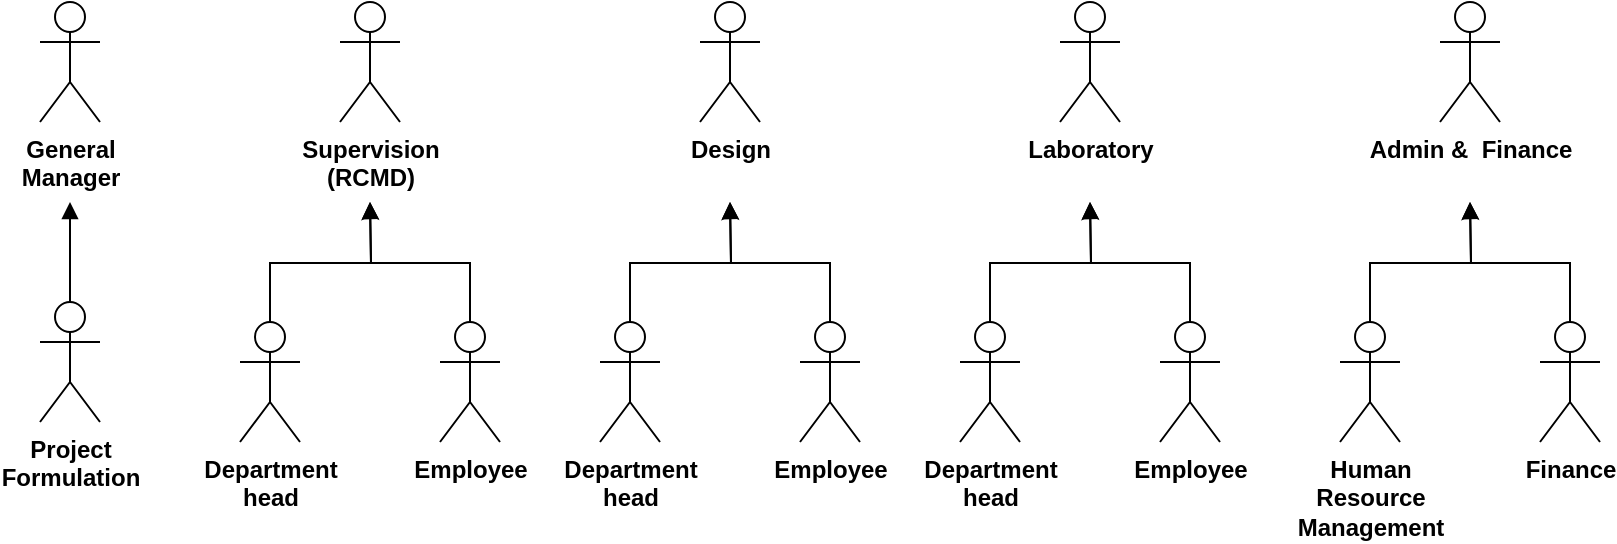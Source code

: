 <mxfile version="18.0.2" type="device"><diagram id="JUMqf-cq_sPAPfajqiwj" name="Page-1"><mxGraphModel dx="572" dy="925" grid="1" gridSize="10" guides="1" tooltips="1" connect="1" arrows="1" fold="1" page="1" pageScale="1" pageWidth="850" pageHeight="1100" math="0" shadow="0"><root><mxCell id="0"/><mxCell id="1" parent="0"/><mxCell id="I2Y7hFU6zMOtjKG3V7pW-8" value="General&lt;br&gt;Manager" style="shape=umlActor;verticalLabelPosition=bottom;labelBackgroundColor=#ffffff;verticalAlign=top;html=1;outlineConnect=0;fontStyle=1" vertex="1" parent="1"><mxGeometry x="1200" y="180" width="30" height="60" as="geometry"/></mxCell><mxCell id="I2Y7hFU6zMOtjKG3V7pW-9" style="edgeStyle=orthogonalEdgeStyle;rounded=0;orthogonalLoop=1;jettySize=auto;html=1;exitX=0.5;exitY=0;exitDx=0;exitDy=0;exitPerimeter=0;endArrow=block;endFill=1;" edge="1" parent="1" source="I2Y7hFU6zMOtjKG3V7pW-10"><mxGeometry relative="1" as="geometry"><mxPoint x="1215" y="280" as="targetPoint"/></mxGeometry></mxCell><mxCell id="I2Y7hFU6zMOtjKG3V7pW-10" value="Project&lt;br&gt;Formulation" style="shape=umlActor;verticalLabelPosition=bottom;labelBackgroundColor=#ffffff;verticalAlign=top;html=1;outlineConnect=0;fontStyle=1" vertex="1" parent="1"><mxGeometry x="1200" y="330" width="30" height="60" as="geometry"/></mxCell><mxCell id="I2Y7hFU6zMOtjKG3V7pW-50" value="Supervision&lt;br&gt;(RCMD)&lt;br&gt;" style="shape=umlActor;verticalLabelPosition=bottom;labelBackgroundColor=#ffffff;verticalAlign=top;html=1;outlineConnect=0;fontStyle=1" vertex="1" parent="1"><mxGeometry x="1350" y="180" width="30" height="60" as="geometry"/></mxCell><mxCell id="I2Y7hFU6zMOtjKG3V7pW-51" style="edgeStyle=orthogonalEdgeStyle;rounded=0;orthogonalLoop=1;jettySize=auto;html=1;exitX=0.5;exitY=0;exitDx=0;exitDy=0;exitPerimeter=0;endArrow=block;endFill=1;" edge="1" parent="1" source="I2Y7hFU6zMOtjKG3V7pW-52"><mxGeometry relative="1" as="geometry"><mxPoint x="1365" y="280" as="targetPoint"/></mxGeometry></mxCell><mxCell id="I2Y7hFU6zMOtjKG3V7pW-52" value="Department&lt;br&gt;head" style="shape=umlActor;verticalLabelPosition=bottom;labelBackgroundColor=#ffffff;verticalAlign=top;html=1;outlineConnect=0;fontStyle=1" vertex="1" parent="1"><mxGeometry x="1300" y="340" width="30" height="60" as="geometry"/></mxCell><mxCell id="I2Y7hFU6zMOtjKG3V7pW-53" style="edgeStyle=orthogonalEdgeStyle;rounded=0;orthogonalLoop=1;jettySize=auto;html=1;exitX=0.5;exitY=0;exitDx=0;exitDy=0;exitPerimeter=0;" edge="1" parent="1" source="I2Y7hFU6zMOtjKG3V7pW-54"><mxGeometry relative="1" as="geometry"><mxPoint x="1365" y="280" as="targetPoint"/></mxGeometry></mxCell><mxCell id="I2Y7hFU6zMOtjKG3V7pW-54" value="Employee" style="shape=umlActor;verticalLabelPosition=bottom;labelBackgroundColor=#ffffff;verticalAlign=top;html=1;outlineConnect=0;fontStyle=1" vertex="1" parent="1"><mxGeometry x="1400" y="340" width="30" height="60" as="geometry"/></mxCell><mxCell id="I2Y7hFU6zMOtjKG3V7pW-56" value="Design" style="shape=umlActor;verticalLabelPosition=bottom;labelBackgroundColor=#ffffff;verticalAlign=top;html=1;outlineConnect=0;fontStyle=1" vertex="1" parent="1"><mxGeometry x="1530" y="180" width="30" height="60" as="geometry"/></mxCell><mxCell id="I2Y7hFU6zMOtjKG3V7pW-57" style="edgeStyle=orthogonalEdgeStyle;rounded=0;orthogonalLoop=1;jettySize=auto;html=1;exitX=0.5;exitY=0;exitDx=0;exitDy=0;exitPerimeter=0;endArrow=block;endFill=1;" edge="1" parent="1" source="I2Y7hFU6zMOtjKG3V7pW-58"><mxGeometry relative="1" as="geometry"><mxPoint x="1545" y="280" as="targetPoint"/></mxGeometry></mxCell><mxCell id="I2Y7hFU6zMOtjKG3V7pW-58" value="Department&lt;br&gt;head" style="shape=umlActor;verticalLabelPosition=bottom;labelBackgroundColor=#ffffff;verticalAlign=top;html=1;outlineConnect=0;fontStyle=1" vertex="1" parent="1"><mxGeometry x="1480" y="340" width="30" height="60" as="geometry"/></mxCell><mxCell id="I2Y7hFU6zMOtjKG3V7pW-59" style="edgeStyle=orthogonalEdgeStyle;rounded=0;orthogonalLoop=1;jettySize=auto;html=1;exitX=0.5;exitY=0;exitDx=0;exitDy=0;exitPerimeter=0;" edge="1" parent="1" source="I2Y7hFU6zMOtjKG3V7pW-60"><mxGeometry relative="1" as="geometry"><mxPoint x="1545" y="280" as="targetPoint"/></mxGeometry></mxCell><mxCell id="I2Y7hFU6zMOtjKG3V7pW-60" value="Employee" style="shape=umlActor;verticalLabelPosition=bottom;labelBackgroundColor=#ffffff;verticalAlign=top;html=1;outlineConnect=0;fontStyle=1" vertex="1" parent="1"><mxGeometry x="1580" y="340" width="30" height="60" as="geometry"/></mxCell><mxCell id="I2Y7hFU6zMOtjKG3V7pW-61" value="Laboratory" style="shape=umlActor;verticalLabelPosition=bottom;labelBackgroundColor=#ffffff;verticalAlign=top;html=1;outlineConnect=0;fontStyle=1" vertex="1" parent="1"><mxGeometry x="1710" y="180" width="30" height="60" as="geometry"/></mxCell><mxCell id="I2Y7hFU6zMOtjKG3V7pW-62" style="edgeStyle=orthogonalEdgeStyle;rounded=0;orthogonalLoop=1;jettySize=auto;html=1;exitX=0.5;exitY=0;exitDx=0;exitDy=0;exitPerimeter=0;endArrow=block;endFill=1;" edge="1" parent="1" source="I2Y7hFU6zMOtjKG3V7pW-63"><mxGeometry relative="1" as="geometry"><mxPoint x="1725" y="280" as="targetPoint"/></mxGeometry></mxCell><mxCell id="I2Y7hFU6zMOtjKG3V7pW-63" value="Department&lt;br&gt;head" style="shape=umlActor;verticalLabelPosition=bottom;labelBackgroundColor=#ffffff;verticalAlign=top;html=1;outlineConnect=0;fontStyle=1" vertex="1" parent="1"><mxGeometry x="1660" y="340" width="30" height="60" as="geometry"/></mxCell><mxCell id="I2Y7hFU6zMOtjKG3V7pW-64" style="edgeStyle=orthogonalEdgeStyle;rounded=0;orthogonalLoop=1;jettySize=auto;html=1;exitX=0.5;exitY=0;exitDx=0;exitDy=0;exitPerimeter=0;" edge="1" parent="1" source="I2Y7hFU6zMOtjKG3V7pW-65"><mxGeometry relative="1" as="geometry"><mxPoint x="1725" y="280" as="targetPoint"/></mxGeometry></mxCell><mxCell id="I2Y7hFU6zMOtjKG3V7pW-65" value="Employee" style="shape=umlActor;verticalLabelPosition=bottom;labelBackgroundColor=#ffffff;verticalAlign=top;html=1;outlineConnect=0;fontStyle=1" vertex="1" parent="1"><mxGeometry x="1760" y="340" width="30" height="60" as="geometry"/></mxCell><mxCell id="I2Y7hFU6zMOtjKG3V7pW-66" value="Admin &amp;amp;&amp;nbsp; Finance" style="shape=umlActor;verticalLabelPosition=bottom;labelBackgroundColor=#ffffff;verticalAlign=top;html=1;outlineConnect=0;fontStyle=1" vertex="1" parent="1"><mxGeometry x="1900" y="180" width="30" height="60" as="geometry"/></mxCell><mxCell id="I2Y7hFU6zMOtjKG3V7pW-67" style="edgeStyle=orthogonalEdgeStyle;rounded=0;orthogonalLoop=1;jettySize=auto;html=1;exitX=0.5;exitY=0;exitDx=0;exitDy=0;exitPerimeter=0;endArrow=block;endFill=1;" edge="1" parent="1" source="I2Y7hFU6zMOtjKG3V7pW-68"><mxGeometry relative="1" as="geometry"><mxPoint x="1915" y="280" as="targetPoint"/></mxGeometry></mxCell><mxCell id="I2Y7hFU6zMOtjKG3V7pW-68" value="Human&lt;br&gt;Resource&lt;br&gt;Management" style="shape=umlActor;verticalLabelPosition=bottom;labelBackgroundColor=#ffffff;verticalAlign=top;html=1;outlineConnect=0;fontStyle=1" vertex="1" parent="1"><mxGeometry x="1850" y="340" width="30" height="60" as="geometry"/></mxCell><mxCell id="I2Y7hFU6zMOtjKG3V7pW-69" style="edgeStyle=orthogonalEdgeStyle;rounded=0;orthogonalLoop=1;jettySize=auto;html=1;exitX=0.5;exitY=0;exitDx=0;exitDy=0;exitPerimeter=0;" edge="1" parent="1" source="I2Y7hFU6zMOtjKG3V7pW-70"><mxGeometry relative="1" as="geometry"><mxPoint x="1915" y="280" as="targetPoint"/></mxGeometry></mxCell><mxCell id="I2Y7hFU6zMOtjKG3V7pW-70" value="Finance" style="shape=umlActor;verticalLabelPosition=bottom;labelBackgroundColor=#ffffff;verticalAlign=top;html=1;outlineConnect=0;fontStyle=1" vertex="1" parent="1"><mxGeometry x="1950" y="340" width="30" height="60" as="geometry"/></mxCell></root></mxGraphModel></diagram></mxfile>